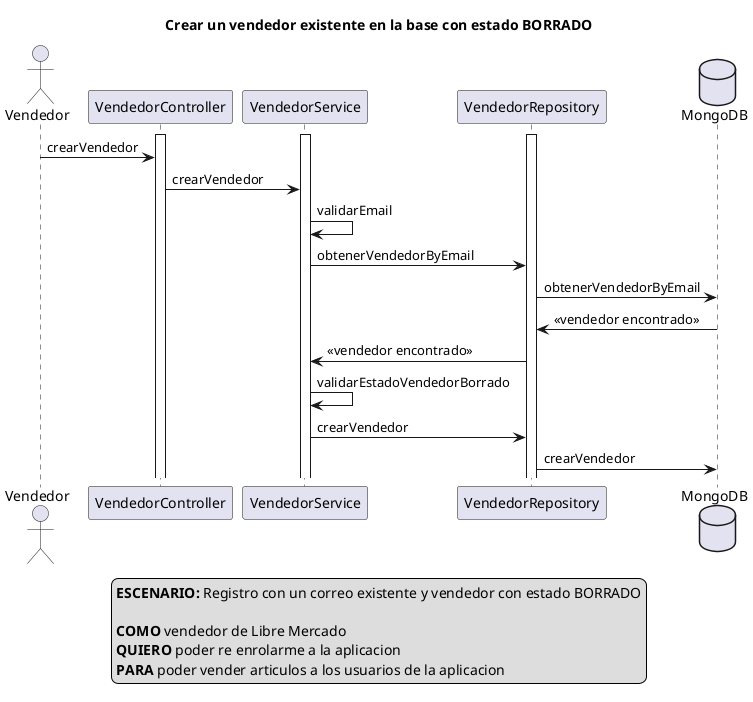 @startuml
actor Vendedor
activate VendedorController
activate VendedorService
activate VendedorRepository
database MongoDB

title Crear un vendedor existente en la base con estado BORRADO

Vendedor -> VendedorController: crearVendedor

VendedorController -> VendedorService: crearVendedor

VendedorService -> VendedorService: validarEmail

VendedorService -> VendedorRepository: obtenerVendedorByEmail

VendedorRepository -> MongoDB: obtenerVendedorByEmail

MongoDB -> VendedorRepository: <<vendedor encontrado>>

VendedorRepository -> VendedorService: <<vendedor encontrado>>

VendedorService -> VendedorService: validarEstadoVendedorBorrado

VendedorService -> VendedorRepository: crearVendedor

VendedorRepository -> MongoDB: crearVendedor


legend
<b>ESCENARIO:</b> Registro con un correo existente y vendedor con estado BORRADO

<b>COMO</b> vendedor de Libre Mercado 
<b>QUIERO</b> poder re enrolarme a la aplicacion
<b>PARA</b> poder vender articulos a los usuarios de la aplicacion
end legend

@enduml
